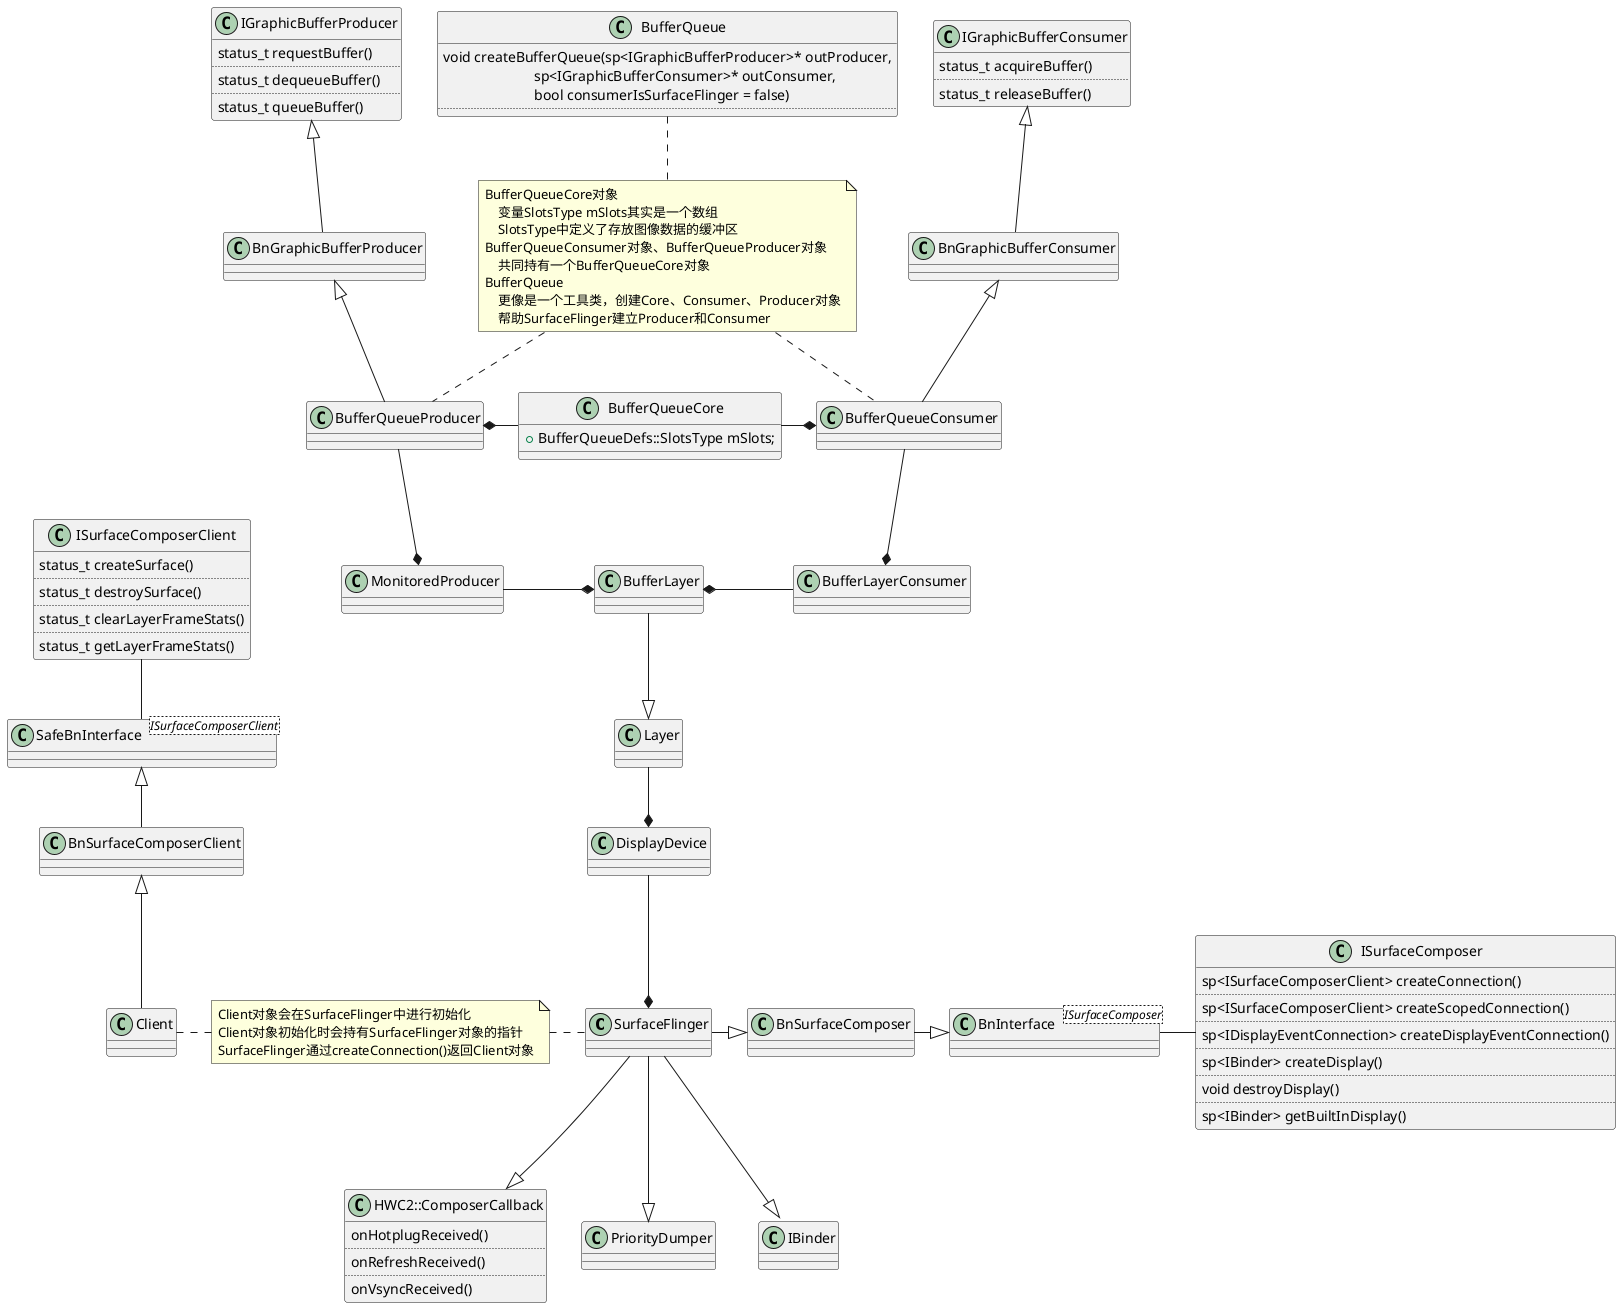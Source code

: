 @startuml
class SurfaceFlinger
class BnSurfaceComposer
class HWC2::ComposerCallback{
    onHotplugReceived()
    ..
    onRefreshReceived()
    ..
    onVsyncReceived()
}

SurfaceFlinger -right-|> BnSurfaceComposer
SurfaceFlinger -down-|> HWC2::ComposerCallback
SurfaceFlinger -down-|> PriorityDumper
SurfaceFlinger -down-|> IBinder::DeathRecipient
class BnInterface<ISurfaceComposer>
class ISurfaceComposer{
    sp<ISurfaceComposerClient> createConnection()
    ..
    sp<ISurfaceComposerClient> createScopedConnection()
    ..
    sp<IDisplayEventConnection> createDisplayEventConnection()
    ..
    sp<IBinder> createDisplay()
    ..
    void destroyDisplay()
    ..
    sp<IBinder> getBuiltInDisplay()
}
BnSurfaceComposer -right-|> BnInterface
BnInterface -right- ISurfaceComposer

class Client
class BnSurfaceComposerClient
class SafeBnInterface<ISurfaceComposerClient>
class ISurfaceComposerClient{
    status_t createSurface()
    ..
    status_t destroySurface()
    ..
    status_t clearLayerFrameStats()
    ..
    status_t getLayerFrameStats()
}

Client -up-|> BnSurfaceComposerClient
BnSurfaceComposerClient -up-|> SafeBnInterface
SafeBnInterface -up- ISurfaceComposerClient

note as sfNote
Client对象会在SurfaceFlinger中进行初始化
Client对象初始化时会持有SurfaceFlinger对象的指针
SurfaceFlinger通过createConnection()返回Client对象
end note
sfNote .right. SurfaceFlinger
Client .right. sfNote

class BufferQueue{
    void createBufferQueue(sp<IGraphicBufferProducer>* outProducer,\n\t\t\t sp<IGraphicBufferConsumer>* outConsumer,\n\t\t\t bool consumerIsSurfaceFlinger = false)
    ..
}

class BufferQueueProducer{
}
class BnGraphicBufferProducer{
}
class IGraphicBufferProducer{
    status_t requestBuffer()
    ..
    status_t dequeueBuffer()
    ..
    status_t queueBuffer()
}
BufferQueueProducer -up-|> BnGraphicBufferProducer
BnGraphicBufferProducer -up-|> IGraphicBufferProducer

class BufferQueueConsumer{
}
class BnGraphicBufferConsumer{
}
class IGraphicBufferConsumer{
    status_t acquireBuffer()
    ..
    status_t releaseBuffer()
}
BufferQueueConsumer -up-|> BnGraphicBufferConsumer
BnGraphicBufferConsumer -up-|> IGraphicBufferConsumer

class BufferQueueCore{
    + BufferQueueDefs::SlotsType mSlots;
}
BufferQueueConsumer *-left- BufferQueueCore
BufferQueueProducer *-right- BufferQueueCore

note as bqc
BufferQueueCore对象
    变量SlotsType mSlots其实是一个数组
    SlotsType中定义了存放图像数据的缓冲区
BufferQueueConsumer对象、BufferQueueProducer对象
    共同持有一个BufferQueueCore对象
BufferQueue
    更像是一个工具类，创建Core、Consumer、Producer对象
    帮助SurfaceFlinger建立Producer和Consumer
end note
bqc .down. BufferQueueConsumer
bqc .down. BufferQueueProducer
bqc .up. BufferQueue

class BufferLayer

class MonitoredProducer
MonitoredProducer *-up- BufferQueueProducer

class BufferLayerConsumer
BufferLayerConsumer *-up- BufferQueueConsumer

BufferLayer *-left- MonitoredProducer
BufferLayer *-right- BufferLayerConsumer

class DisplayDevice

Layer <|-up- BufferLayer
DisplayDevice *-up- Layer

SurfaceFlinger *-up- DisplayDevice

@enduml